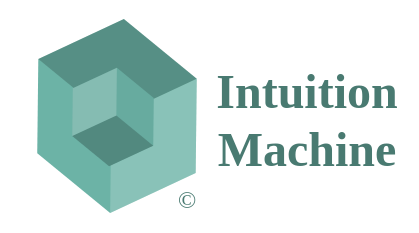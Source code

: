 <mxfile version="12.3.8" type="github" pages="1">
  <diagram id="KjCLcr777CeXuh56Vzgp" name="Page-1">
    <mxGraphModel dx="263" dy="170" grid="1" gridSize="10" guides="1" tooltips="1" connect="1" arrows="1" fold="1" page="1" pageScale="1" pageWidth="850" pageHeight="1100" math="0" shadow="0">
      <root>
        <mxCell id="0"/>
        <mxCell id="1" parent="0"/>
        <mxCell id="Z58XzRF4joGfe4loIMfG-18" value="" style="verticalLabelPosition=bottom;verticalAlign=top;html=1;shape=mxgraph.infographic.shadedCube;isoAngle=15;fillColor=#6CB3A6;strokeColor=none;rotation=-115;" parent="1" vertex="1">
          <mxGeometry x="54" y="114" width="85" height="88" as="geometry"/>
        </mxCell>
        <mxCell id="l-CDvTGbUFodCzUKEkij-2" value="Intuition&lt;br style=&quot;font-size: 24px;&quot;&gt;Machine" style="text;html=1;align=center;verticalAlign=middle;resizable=0;points=[];;autosize=1;fontSize=24;fontStyle=1;fontFamily=Lucida Console;fontColor=#497A71;" vertex="1" parent="1">
          <mxGeometry x="136" y="130" width="110" height="60" as="geometry"/>
        </mxCell>
        <mxCell id="Z58XzRF4joGfe4loIMfG-17" value="" style="verticalLabelPosition=bottom;verticalAlign=top;html=1;shape=mxgraph.infographic.shadedCube;isoAngle=15;fillColor=#67AB9F;strokeColor=none;rotation=65;" parent="1" vertex="1">
          <mxGeometry x="73" y="136" width="43" height="45" as="geometry"/>
        </mxCell>
        <mxCell id="l-CDvTGbUFodCzUKEkij-4" value="©" style="text;html=1;align=center;verticalAlign=middle;resizable=0;points=[];;autosize=1;fontSize=12;fontFamily=Lucida Console;fontColor=#497A71;" vertex="1" parent="1">
          <mxGeometry x="121" y="190" width="20" height="20" as="geometry"/>
        </mxCell>
      </root>
    </mxGraphModel>
  </diagram>
</mxfile>
